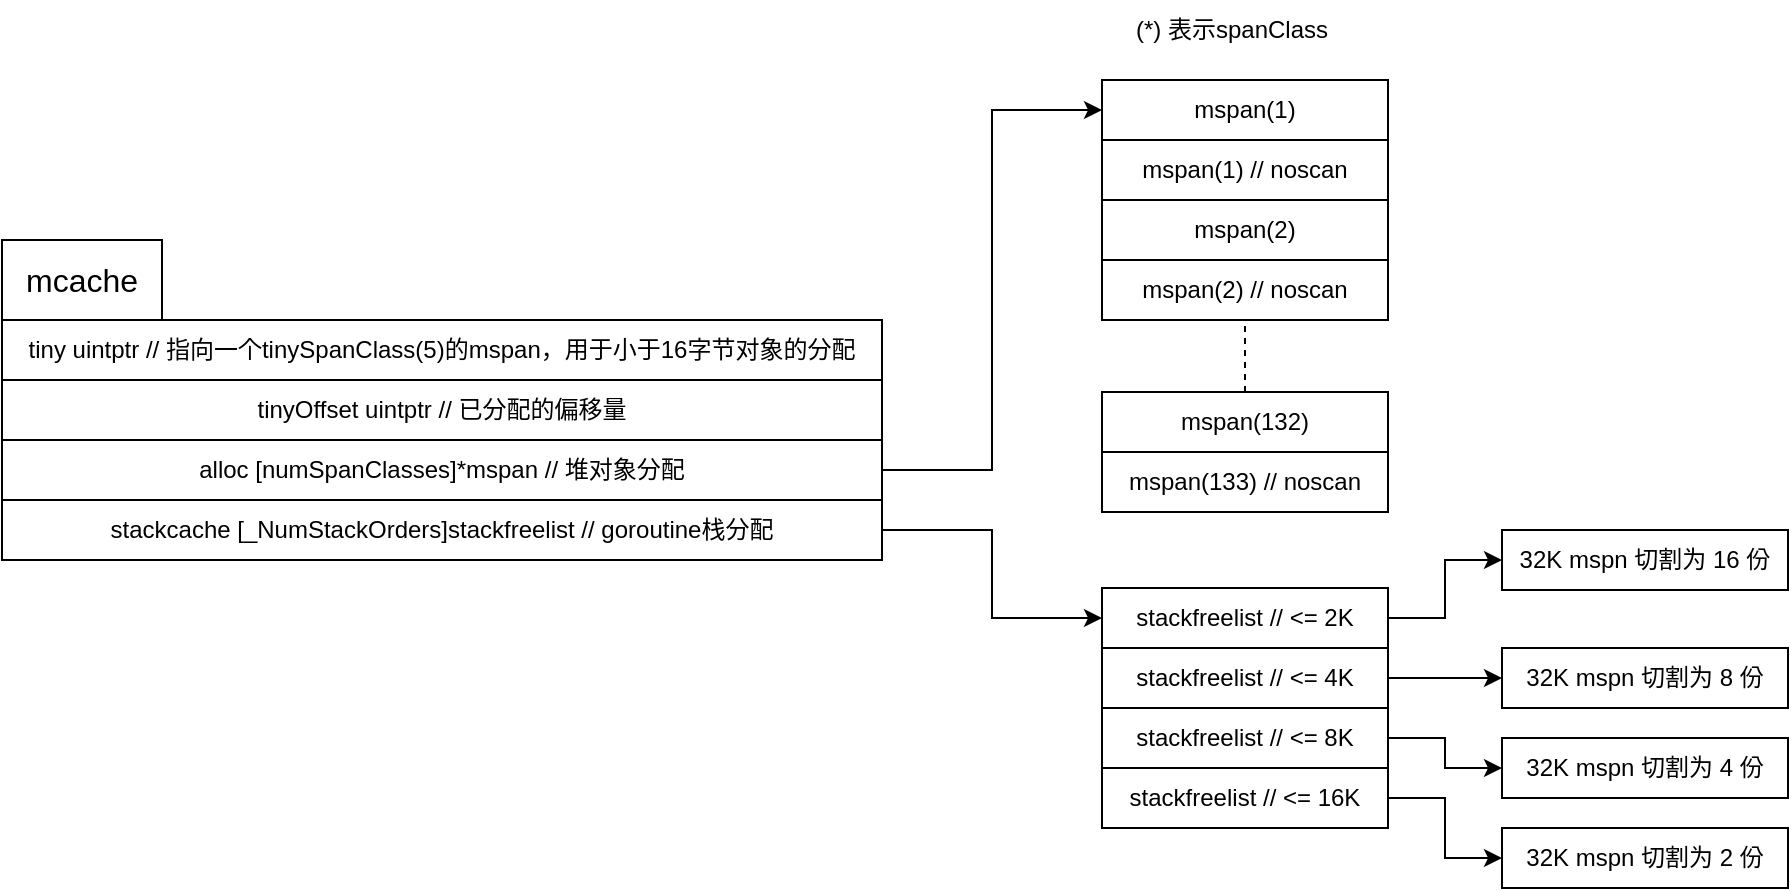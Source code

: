 <mxfile version="12.4.2" type="device" pages="1"><diagram id="OKDVoPLeYfE9LMfCNbmM" name="第 1 页"><mxGraphModel dx="946" dy="725" grid="1" gridSize="10" guides="1" tooltips="1" connect="1" arrows="1" fold="1" page="1" pageScale="1" pageWidth="827" pageHeight="1169" math="0" shadow="0"><root><mxCell id="0"/><mxCell id="1" parent="0"/><mxCell id="8M2n3nkHqcc-PJO-STNd-1" value="&lt;font style=&quot;font-size: 16px&quot;&gt;mcache&lt;/font&gt;" style="rounded=0;whiteSpace=wrap;html=1;align=center;" parent="1" vertex="1"><mxGeometry x="200" y="380" width="80" height="40" as="geometry"/></mxCell><mxCell id="8M2n3nkHqcc-PJO-STNd-2" value="tiny uintptr // 指向一个tinySpanClass(5)的mspan，用于小于16字节对象的分配" style="rounded=0;whiteSpace=wrap;html=1;" parent="1" vertex="1"><mxGeometry x="200" y="420" width="440" height="30" as="geometry"/></mxCell><mxCell id="8M2n3nkHqcc-PJO-STNd-3" value="tinyOffset uintptr // 已分配的偏移量" style="rounded=0;whiteSpace=wrap;html=1;" parent="1" vertex="1"><mxGeometry x="200" y="450" width="440" height="30" as="geometry"/></mxCell><mxCell id="8M2n3nkHqcc-PJO-STNd-13" style="edgeStyle=orthogonalEdgeStyle;rounded=0;orthogonalLoop=1;jettySize=auto;html=1;entryX=0;entryY=0.5;entryDx=0;entryDy=0;" parent="1" source="8M2n3nkHqcc-PJO-STNd-4" target="8M2n3nkHqcc-PJO-STNd-6" edge="1"><mxGeometry relative="1" as="geometry"/></mxCell><mxCell id="8M2n3nkHqcc-PJO-STNd-4" value="alloc [numSpanClasses]*mspan // 堆对象分配" style="rounded=0;whiteSpace=wrap;html=1;" parent="1" vertex="1"><mxGeometry x="200" y="480" width="440" height="30" as="geometry"/></mxCell><mxCell id="8M2n3nkHqcc-PJO-STNd-19" style="edgeStyle=orthogonalEdgeStyle;rounded=0;orthogonalLoop=1;jettySize=auto;html=1;entryX=0;entryY=0.5;entryDx=0;entryDy=0;" parent="1" source="8M2n3nkHqcc-PJO-STNd-5" target="8M2n3nkHqcc-PJO-STNd-15" edge="1"><mxGeometry relative="1" as="geometry"/></mxCell><mxCell id="8M2n3nkHqcc-PJO-STNd-5" value="stackcache [_NumStackOrders]stackfreelist // goroutine栈分配" style="rounded=0;whiteSpace=wrap;html=1;" parent="1" vertex="1"><mxGeometry x="200" y="510" width="440" height="30" as="geometry"/></mxCell><mxCell id="8M2n3nkHqcc-PJO-STNd-6" value="mspan(1)" style="rounded=0;whiteSpace=wrap;html=1;" parent="1" vertex="1"><mxGeometry x="750" y="300" width="143" height="30" as="geometry"/></mxCell><mxCell id="8M2n3nkHqcc-PJO-STNd-7" value="mspan(1) // noscan" style="rounded=0;whiteSpace=wrap;html=1;" parent="1" vertex="1"><mxGeometry x="750" y="330" width="143" height="30" as="geometry"/></mxCell><mxCell id="8M2n3nkHqcc-PJO-STNd-8" value="mspan(2)" style="rounded=0;whiteSpace=wrap;html=1;" parent="1" vertex="1"><mxGeometry x="750" y="360" width="143" height="30" as="geometry"/></mxCell><mxCell id="8M2n3nkHqcc-PJO-STNd-9" value="mspan(2) // noscan" style="rounded=0;whiteSpace=wrap;html=1;" parent="1" vertex="1"><mxGeometry x="750" y="390" width="143" height="30" as="geometry"/></mxCell><mxCell id="8M2n3nkHqcc-PJO-STNd-10" value="mspan(132)" style="rounded=0;whiteSpace=wrap;html=1;" parent="1" vertex="1"><mxGeometry x="750" y="456" width="143" height="30" as="geometry"/></mxCell><mxCell id="8M2n3nkHqcc-PJO-STNd-11" value="mspan(133) // noscan" style="rounded=0;whiteSpace=wrap;html=1;" parent="1" vertex="1"><mxGeometry x="750" y="486" width="143" height="30" as="geometry"/></mxCell><mxCell id="8M2n3nkHqcc-PJO-STNd-12" value="" style="endArrow=none;dashed=1;html=1;entryX=0.5;entryY=1;entryDx=0;entryDy=0;exitX=0.5;exitY=0;exitDx=0;exitDy=0;" parent="1" source="8M2n3nkHqcc-PJO-STNd-10" target="8M2n3nkHqcc-PJO-STNd-9" edge="1"><mxGeometry width="50" height="50" relative="1" as="geometry"><mxPoint x="830" y="466" as="sourcePoint"/><mxPoint x="850" y="446" as="targetPoint"/></mxGeometry></mxCell><mxCell id="8M2n3nkHqcc-PJO-STNd-14" value="(*) 表示spanClass" style="text;html=1;strokeColor=none;fillColor=none;align=center;verticalAlign=middle;whiteSpace=wrap;rounded=0;" parent="1" vertex="1"><mxGeometry x="750" y="260" width="130" height="30" as="geometry"/></mxCell><mxCell id="8M2n3nkHqcc-PJO-STNd-22" style="edgeStyle=orthogonalEdgeStyle;rounded=0;orthogonalLoop=1;jettySize=auto;html=1;entryX=0;entryY=0.5;entryDx=0;entryDy=0;" parent="1" source="8M2n3nkHqcc-PJO-STNd-15" target="8M2n3nkHqcc-PJO-STNd-21" edge="1"><mxGeometry relative="1" as="geometry"/></mxCell><mxCell id="8M2n3nkHqcc-PJO-STNd-15" value="stackfreelist // &amp;lt;= 2K" style="rounded=0;whiteSpace=wrap;html=1;" parent="1" vertex="1"><mxGeometry x="750" y="554" width="143" height="30" as="geometry"/></mxCell><mxCell id="8M2n3nkHqcc-PJO-STNd-24" style="edgeStyle=orthogonalEdgeStyle;rounded=0;orthogonalLoop=1;jettySize=auto;html=1;entryX=0;entryY=0.5;entryDx=0;entryDy=0;" parent="1" source="8M2n3nkHqcc-PJO-STNd-16" target="8M2n3nkHqcc-PJO-STNd-23" edge="1"><mxGeometry relative="1" as="geometry"/></mxCell><mxCell id="8M2n3nkHqcc-PJO-STNd-16" value="stackfreelist // &amp;lt;= 4K" style="rounded=0;whiteSpace=wrap;html=1;" parent="1" vertex="1"><mxGeometry x="750" y="584" width="143" height="30" as="geometry"/></mxCell><mxCell id="8M2n3nkHqcc-PJO-STNd-26" style="edgeStyle=orthogonalEdgeStyle;rounded=0;orthogonalLoop=1;jettySize=auto;html=1;entryX=0;entryY=0.5;entryDx=0;entryDy=0;" parent="1" source="8M2n3nkHqcc-PJO-STNd-17" target="8M2n3nkHqcc-PJO-STNd-25" edge="1"><mxGeometry relative="1" as="geometry"/></mxCell><mxCell id="8M2n3nkHqcc-PJO-STNd-17" value="stackfreelist // &amp;lt;= 8K" style="rounded=0;whiteSpace=wrap;html=1;" parent="1" vertex="1"><mxGeometry x="750" y="614" width="143" height="30" as="geometry"/></mxCell><mxCell id="8M2n3nkHqcc-PJO-STNd-28" style="edgeStyle=orthogonalEdgeStyle;rounded=0;orthogonalLoop=1;jettySize=auto;html=1;entryX=0;entryY=0.5;entryDx=0;entryDy=0;" parent="1" source="8M2n3nkHqcc-PJO-STNd-18" target="8M2n3nkHqcc-PJO-STNd-27" edge="1"><mxGeometry relative="1" as="geometry"/></mxCell><mxCell id="8M2n3nkHqcc-PJO-STNd-18" value="stackfreelist // &amp;lt;= 16K" style="rounded=0;whiteSpace=wrap;html=1;" parent="1" vertex="1"><mxGeometry x="750" y="644" width="143" height="30" as="geometry"/></mxCell><mxCell id="8M2n3nkHqcc-PJO-STNd-21" value="32K mspn 切割为 16 份" style="rounded=0;whiteSpace=wrap;html=1;" parent="1" vertex="1"><mxGeometry x="950" y="525" width="143" height="30" as="geometry"/></mxCell><mxCell id="8M2n3nkHqcc-PJO-STNd-23" value="32K mspn 切割为 8 份" style="rounded=0;whiteSpace=wrap;html=1;" parent="1" vertex="1"><mxGeometry x="950" y="584" width="143" height="30" as="geometry"/></mxCell><mxCell id="8M2n3nkHqcc-PJO-STNd-25" value="32K mspn 切割为 4 份" style="rounded=0;whiteSpace=wrap;html=1;" parent="1" vertex="1"><mxGeometry x="950" y="629" width="143" height="30" as="geometry"/></mxCell><mxCell id="8M2n3nkHqcc-PJO-STNd-27" value="32K mspn 切割为 2 份" style="rounded=0;whiteSpace=wrap;html=1;" parent="1" vertex="1"><mxGeometry x="950" y="674" width="143" height="30" as="geometry"/></mxCell></root></mxGraphModel></diagram></mxfile>